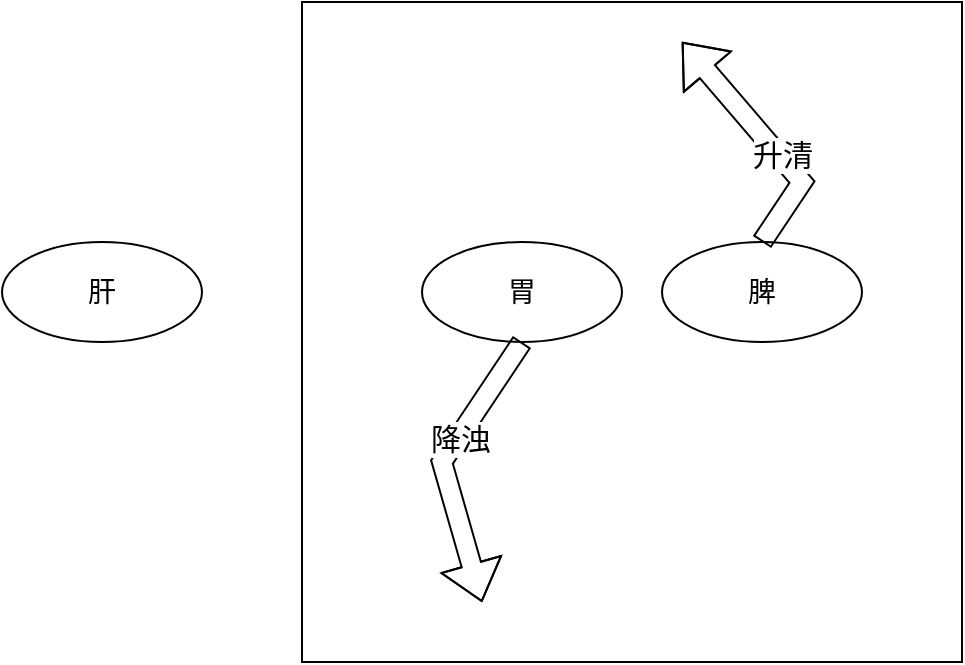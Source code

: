 <mxfile version="22.1.16" type="github">
  <diagram name="第 1 页" id="e5nT0eJJbsJMDa9VYoj3">
    <mxGraphModel dx="1050" dy="557" grid="1" gridSize="10" guides="1" tooltips="1" connect="1" arrows="1" fold="1" page="1" pageScale="1" pageWidth="827" pageHeight="1169" math="0" shadow="0">
      <root>
        <mxCell id="0" />
        <mxCell id="1" parent="0" />
        <mxCell id="2lriUHaFM1LSnirkUohK-13" value="" style="rounded=0;whiteSpace=wrap;html=1;" vertex="1" parent="1">
          <mxGeometry x="280" y="100" width="330" height="330" as="geometry" />
        </mxCell>
        <mxCell id="2lriUHaFM1LSnirkUohK-1" value="脾" style="ellipse;whiteSpace=wrap;html=1;fontSize=14;" vertex="1" parent="1">
          <mxGeometry x="460" y="220" width="100" height="50" as="geometry" />
        </mxCell>
        <mxCell id="2lriUHaFM1LSnirkUohK-2" value="胃" style="ellipse;whiteSpace=wrap;html=1;fontSize=14;" vertex="1" parent="1">
          <mxGeometry x="340" y="220" width="100" height="50" as="geometry" />
        </mxCell>
        <mxCell id="2lriUHaFM1LSnirkUohK-8" value="" style="shape=flexArrow;endArrow=classic;html=1;rounded=0;exitX=0.5;exitY=0;exitDx=0;exitDy=0;" edge="1" parent="1" source="2lriUHaFM1LSnirkUohK-1">
          <mxGeometry width="50" height="50" relative="1" as="geometry">
            <mxPoint x="509.5" y="210" as="sourcePoint" />
            <mxPoint x="470" y="120" as="targetPoint" />
            <Array as="points">
              <mxPoint x="530" y="190" />
            </Array>
          </mxGeometry>
        </mxCell>
        <mxCell id="2lriUHaFM1LSnirkUohK-10" value="升清" style="edgeLabel;html=1;align=center;verticalAlign=middle;resizable=0;points=[];fontSize=15;" vertex="1" connectable="0" parent="2lriUHaFM1LSnirkUohK-8">
          <mxGeometry x="-0.169" y="-1" relative="1" as="geometry">
            <mxPoint as="offset" />
          </mxGeometry>
        </mxCell>
        <mxCell id="2lriUHaFM1LSnirkUohK-9" value="" style="shape=flexArrow;endArrow=classic;html=1;rounded=0;exitX=0.5;exitY=1;exitDx=0;exitDy=0;" edge="1" parent="1" source="2lriUHaFM1LSnirkUohK-2">
          <mxGeometry width="50" height="50" relative="1" as="geometry">
            <mxPoint x="360" y="280" as="sourcePoint" />
            <mxPoint x="370" y="400" as="targetPoint" />
            <Array as="points">
              <mxPoint x="350" y="330" />
            </Array>
          </mxGeometry>
        </mxCell>
        <mxCell id="2lriUHaFM1LSnirkUohK-11" value="降浊" style="edgeLabel;html=1;align=center;verticalAlign=middle;resizable=0;points=[];fontSize=15;" vertex="1" connectable="0" parent="2lriUHaFM1LSnirkUohK-9">
          <mxGeometry x="-0.21" y="1" relative="1" as="geometry">
            <mxPoint as="offset" />
          </mxGeometry>
        </mxCell>
        <mxCell id="2lriUHaFM1LSnirkUohK-12" value="肝" style="ellipse;whiteSpace=wrap;html=1;fontSize=14;" vertex="1" parent="1">
          <mxGeometry x="130" y="220" width="100" height="50" as="geometry" />
        </mxCell>
      </root>
    </mxGraphModel>
  </diagram>
</mxfile>
